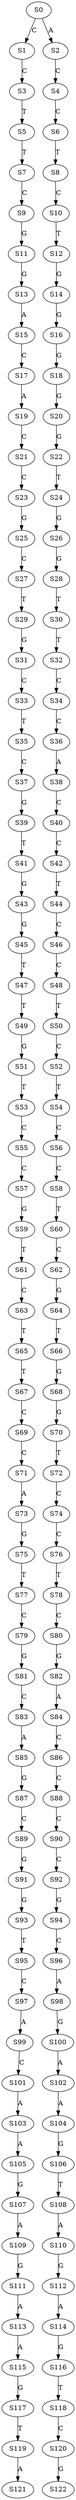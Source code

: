 strict digraph  {
	S0 -> S1 [ label = C ];
	S0 -> S2 [ label = A ];
	S1 -> S3 [ label = C ];
	S2 -> S4 [ label = C ];
	S3 -> S5 [ label = T ];
	S4 -> S6 [ label = C ];
	S5 -> S7 [ label = T ];
	S6 -> S8 [ label = T ];
	S7 -> S9 [ label = C ];
	S8 -> S10 [ label = C ];
	S9 -> S11 [ label = G ];
	S10 -> S12 [ label = T ];
	S11 -> S13 [ label = G ];
	S12 -> S14 [ label = G ];
	S13 -> S15 [ label = A ];
	S14 -> S16 [ label = G ];
	S15 -> S17 [ label = C ];
	S16 -> S18 [ label = G ];
	S17 -> S19 [ label = A ];
	S18 -> S20 [ label = G ];
	S19 -> S21 [ label = C ];
	S20 -> S22 [ label = G ];
	S21 -> S23 [ label = C ];
	S22 -> S24 [ label = T ];
	S23 -> S25 [ label = G ];
	S24 -> S26 [ label = G ];
	S25 -> S27 [ label = C ];
	S26 -> S28 [ label = G ];
	S27 -> S29 [ label = T ];
	S28 -> S30 [ label = T ];
	S29 -> S31 [ label = G ];
	S30 -> S32 [ label = T ];
	S31 -> S33 [ label = C ];
	S32 -> S34 [ label = C ];
	S33 -> S35 [ label = T ];
	S34 -> S36 [ label = C ];
	S35 -> S37 [ label = C ];
	S36 -> S38 [ label = A ];
	S37 -> S39 [ label = G ];
	S38 -> S40 [ label = C ];
	S39 -> S41 [ label = T ];
	S40 -> S42 [ label = C ];
	S41 -> S43 [ label = G ];
	S42 -> S44 [ label = T ];
	S43 -> S45 [ label = G ];
	S44 -> S46 [ label = C ];
	S45 -> S47 [ label = T ];
	S46 -> S48 [ label = C ];
	S47 -> S49 [ label = T ];
	S48 -> S50 [ label = T ];
	S49 -> S51 [ label = G ];
	S50 -> S52 [ label = C ];
	S51 -> S53 [ label = T ];
	S52 -> S54 [ label = T ];
	S53 -> S55 [ label = C ];
	S54 -> S56 [ label = C ];
	S55 -> S57 [ label = C ];
	S56 -> S58 [ label = C ];
	S57 -> S59 [ label = G ];
	S58 -> S60 [ label = T ];
	S59 -> S61 [ label = T ];
	S60 -> S62 [ label = C ];
	S61 -> S63 [ label = C ];
	S62 -> S64 [ label = G ];
	S63 -> S65 [ label = T ];
	S64 -> S66 [ label = T ];
	S65 -> S67 [ label = T ];
	S66 -> S68 [ label = G ];
	S67 -> S69 [ label = C ];
	S68 -> S70 [ label = G ];
	S69 -> S71 [ label = C ];
	S70 -> S72 [ label = T ];
	S71 -> S73 [ label = A ];
	S72 -> S74 [ label = C ];
	S73 -> S75 [ label = G ];
	S74 -> S76 [ label = C ];
	S75 -> S77 [ label = T ];
	S76 -> S78 [ label = T ];
	S77 -> S79 [ label = C ];
	S78 -> S80 [ label = C ];
	S79 -> S81 [ label = G ];
	S80 -> S82 [ label = G ];
	S81 -> S83 [ label = C ];
	S82 -> S84 [ label = A ];
	S83 -> S85 [ label = A ];
	S84 -> S86 [ label = C ];
	S85 -> S87 [ label = G ];
	S86 -> S88 [ label = C ];
	S87 -> S89 [ label = C ];
	S88 -> S90 [ label = C ];
	S89 -> S91 [ label = G ];
	S90 -> S92 [ label = C ];
	S91 -> S93 [ label = G ];
	S92 -> S94 [ label = G ];
	S93 -> S95 [ label = T ];
	S94 -> S96 [ label = C ];
	S95 -> S97 [ label = C ];
	S96 -> S98 [ label = A ];
	S97 -> S99 [ label = A ];
	S98 -> S100 [ label = G ];
	S99 -> S101 [ label = C ];
	S100 -> S102 [ label = A ];
	S101 -> S103 [ label = A ];
	S102 -> S104 [ label = A ];
	S103 -> S105 [ label = A ];
	S104 -> S106 [ label = G ];
	S105 -> S107 [ label = G ];
	S106 -> S108 [ label = T ];
	S107 -> S109 [ label = A ];
	S108 -> S110 [ label = A ];
	S109 -> S111 [ label = G ];
	S110 -> S112 [ label = G ];
	S111 -> S113 [ label = A ];
	S112 -> S114 [ label = A ];
	S113 -> S115 [ label = A ];
	S114 -> S116 [ label = G ];
	S115 -> S117 [ label = G ];
	S116 -> S118 [ label = T ];
	S117 -> S119 [ label = T ];
	S118 -> S120 [ label = C ];
	S119 -> S121 [ label = A ];
	S120 -> S122 [ label = G ];
}
